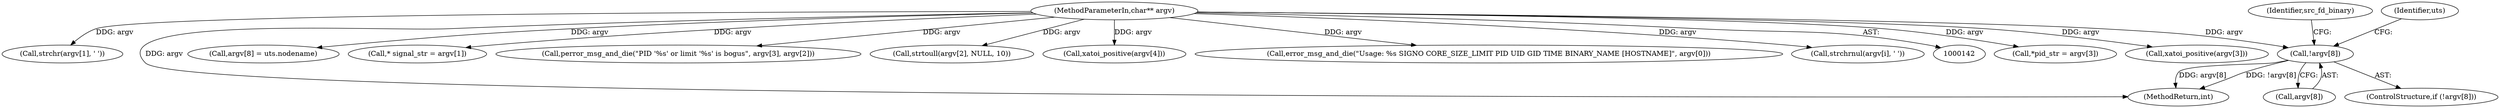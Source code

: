 digraph "0_abrt_4f2c1ddd3e3b81d2d5146b883115371f1cada9f9@array" {
"1000346" [label="(Call,!argv[8])"];
"1000144" [label="(MethodParameterIn,char** argv)"];
"1000144" [label="(MethodParameterIn,char** argv)"];
"1000364" [label="(Identifier,src_fd_binary)"];
"1000295" [label="(Call,*pid_str = argv[3])"];
"1000345" [label="(ControlStructure,if (!argv[8]))"];
"1000303" [label="(Call,xatoi_positive(argv[3]))"];
"1000177" [label="(Call,strchr(argv[1], ' '))"];
"1001171" [label="(MethodReturn,int)"];
"1000354" [label="(Call,argv[8] = uts.nodename)"];
"1000257" [label="(Call,* signal_str = argv[1])"];
"1000353" [label="(Identifier,uts)"];
"1000321" [label="(Call,perror_msg_and_die(\"PID '%s' or limit '%s' is bogus\", argv[3], argv[2]))"];
"1000270" [label="(Call,strtoull(argv[2], NULL, 10))"];
"1000310" [label="(Call,xatoi_positive(argv[4]))"];
"1000171" [label="(Call,error_msg_and_die(\"Usage: %s SIGNO CORE_SIZE_LIMIT PID UID GID TIME BINARY_NAME [HOSTNAME]\", argv[0]))"];
"1000346" [label="(Call,!argv[8])"];
"1000196" [label="(Call,strchrnul(argv[i], ' '))"];
"1000347" [label="(Call,argv[8])"];
"1000346" -> "1000345"  [label="AST: "];
"1000346" -> "1000347"  [label="CFG: "];
"1000347" -> "1000346"  [label="AST: "];
"1000353" -> "1000346"  [label="CFG: "];
"1000364" -> "1000346"  [label="CFG: "];
"1000346" -> "1001171"  [label="DDG: argv[8]"];
"1000346" -> "1001171"  [label="DDG: !argv[8]"];
"1000144" -> "1000346"  [label="DDG: argv"];
"1000144" -> "1000142"  [label="AST: "];
"1000144" -> "1001171"  [label="DDG: argv"];
"1000144" -> "1000171"  [label="DDG: argv"];
"1000144" -> "1000177"  [label="DDG: argv"];
"1000144" -> "1000196"  [label="DDG: argv"];
"1000144" -> "1000257"  [label="DDG: argv"];
"1000144" -> "1000270"  [label="DDG: argv"];
"1000144" -> "1000295"  [label="DDG: argv"];
"1000144" -> "1000303"  [label="DDG: argv"];
"1000144" -> "1000310"  [label="DDG: argv"];
"1000144" -> "1000321"  [label="DDG: argv"];
"1000144" -> "1000354"  [label="DDG: argv"];
}
